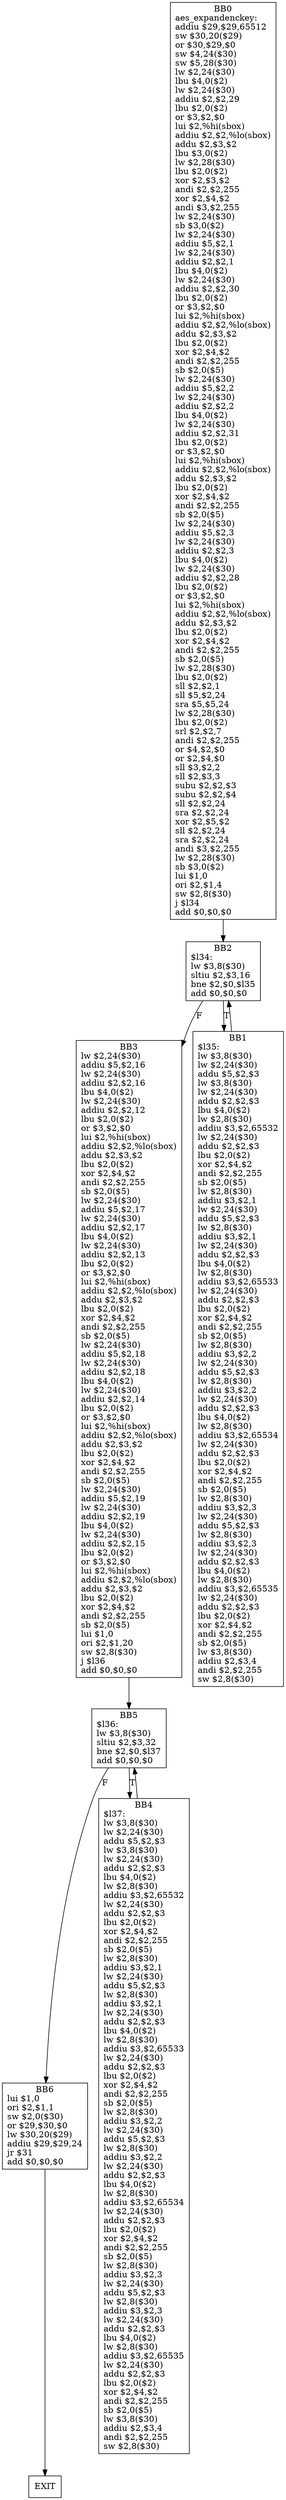 digraph G1 {
node [shape = box];
BB0 [label = "BB0\naes_expandenckey:\laddiu $29,$29,65512\lsw $30,20($29)\lor $30,$29,$0\lsw $4,24($30)\lsw $5,28($30)\llw $2,24($30)\llbu $4,0($2)\llw $2,24($30)\laddiu $2,$2,29\llbu $2,0($2)\lor $3,$2,$0\llui $2,%hi(sbox)\laddiu $2,$2,%lo(sbox)\laddu $2,$3,$2\llbu $3,0($2)\llw $2,28($30)\llbu $2,0($2)\lxor $2,$3,$2\landi $2,$2,255\lxor $2,$4,$2\landi $3,$2,255\llw $2,24($30)\lsb $3,0($2)\llw $2,24($30)\laddiu $5,$2,1\llw $2,24($30)\laddiu $2,$2,1\llbu $4,0($2)\llw $2,24($30)\laddiu $2,$2,30\llbu $2,0($2)\lor $3,$2,$0\llui $2,%hi(sbox)\laddiu $2,$2,%lo(sbox)\laddu $2,$3,$2\llbu $2,0($2)\lxor $2,$4,$2\landi $2,$2,255\lsb $2,0($5)\llw $2,24($30)\laddiu $5,$2,2\llw $2,24($30)\laddiu $2,$2,2\llbu $4,0($2)\llw $2,24($30)\laddiu $2,$2,31\llbu $2,0($2)\lor $3,$2,$0\llui $2,%hi(sbox)\laddiu $2,$2,%lo(sbox)\laddu $2,$3,$2\llbu $2,0($2)\lxor $2,$4,$2\landi $2,$2,255\lsb $2,0($5)\llw $2,24($30)\laddiu $5,$2,3\llw $2,24($30)\laddiu $2,$2,3\llbu $4,0($2)\llw $2,24($30)\laddiu $2,$2,28\llbu $2,0($2)\lor $3,$2,$0\llui $2,%hi(sbox)\laddiu $2,$2,%lo(sbox)\laddu $2,$3,$2\llbu $2,0($2)\lxor $2,$4,$2\landi $2,$2,255\lsb $2,0($5)\llw $2,28($30)\llbu $2,0($2)\lsll $2,$2,1\lsll $5,$2,24\lsra $5,$5,24\llw $2,28($30)\llbu $2,0($2)\lsrl $2,$2,7\landi $2,$2,255\lor $4,$2,$0\lor $2,$4,$0\lsll $3,$2,2\lsll $2,$3,3\lsubu $2,$2,$3\lsubu $2,$2,$4\lsll $2,$2,24\lsra $2,$2,24\lxor $2,$5,$2\lsll $2,$2,24\lsra $2,$2,24\landi $3,$2,255\llw $2,28($30)\lsb $3,0($2)\llui $1,0\lori $2,$1,4\lsw $2,8($30)\lj $l34\ladd $0,$0,$0\l"] ;
BB0 -> BB2 [style = filled, label = ""];
BB2 [label = "BB2\n$l34:\llw $3,8($30)\lsltiu $2,$3,16\lbne $2,$0,$l35\ladd $0,$0,$0\l"] ;
BB2 -> BB3 [style = filled, label = "F"];
BB2 -> BB1[style = filled, label = "T"];
BB3 [label = "BB3\nlw $2,24($30)\laddiu $5,$2,16\llw $2,24($30)\laddiu $2,$2,16\llbu $4,0($2)\llw $2,24($30)\laddiu $2,$2,12\llbu $2,0($2)\lor $3,$2,$0\llui $2,%hi(sbox)\laddiu $2,$2,%lo(sbox)\laddu $2,$3,$2\llbu $2,0($2)\lxor $2,$4,$2\landi $2,$2,255\lsb $2,0($5)\llw $2,24($30)\laddiu $5,$2,17\llw $2,24($30)\laddiu $2,$2,17\llbu $4,0($2)\llw $2,24($30)\laddiu $2,$2,13\llbu $2,0($2)\lor $3,$2,$0\llui $2,%hi(sbox)\laddiu $2,$2,%lo(sbox)\laddu $2,$3,$2\llbu $2,0($2)\lxor $2,$4,$2\landi $2,$2,255\lsb $2,0($5)\llw $2,24($30)\laddiu $5,$2,18\llw $2,24($30)\laddiu $2,$2,18\llbu $4,0($2)\llw $2,24($30)\laddiu $2,$2,14\llbu $2,0($2)\lor $3,$2,$0\llui $2,%hi(sbox)\laddiu $2,$2,%lo(sbox)\laddu $2,$3,$2\llbu $2,0($2)\lxor $2,$4,$2\landi $2,$2,255\lsb $2,0($5)\llw $2,24($30)\laddiu $5,$2,19\llw $2,24($30)\laddiu $2,$2,19\llbu $4,0($2)\llw $2,24($30)\laddiu $2,$2,15\llbu $2,0($2)\lor $3,$2,$0\llui $2,%hi(sbox)\laddiu $2,$2,%lo(sbox)\laddu $2,$3,$2\llbu $2,0($2)\lxor $2,$4,$2\landi $2,$2,255\lsb $2,0($5)\llui $1,0\lori $2,$1,20\lsw $2,8($30)\lj $l36\ladd $0,$0,$0\l"] ;
BB3 -> BB5 [style = filled, label = ""];
BB5 [label = "BB5\n$l36:\llw $3,8($30)\lsltiu $2,$3,32\lbne $2,$0,$l37\ladd $0,$0,$0\l"] ;
BB5 -> BB6 [style = filled, label = "F"];
BB5 -> BB4[style = filled, label = "T"];
BB6 [label = "BB6\nlui $1,0\lori $2,$1,1\lsw $2,0($30)\lor $29,$30,$0\llw $30,20($29)\laddiu $29,$29,24\ljr $31\ladd $0,$0,$0\l"] ;
BB6 -> EXIT  [style = filled, label = ""];
BB4 [label = "BB4\n$l37:\llw $3,8($30)\llw $2,24($30)\laddu $5,$2,$3\llw $3,8($30)\llw $2,24($30)\laddu $2,$2,$3\llbu $4,0($2)\llw $2,8($30)\laddiu $3,$2,65532\llw $2,24($30)\laddu $2,$2,$3\llbu $2,0($2)\lxor $2,$4,$2\landi $2,$2,255\lsb $2,0($5)\llw $2,8($30)\laddiu $3,$2,1\llw $2,24($30)\laddu $5,$2,$3\llw $2,8($30)\laddiu $3,$2,1\llw $2,24($30)\laddu $2,$2,$3\llbu $4,0($2)\llw $2,8($30)\laddiu $3,$2,65533\llw $2,24($30)\laddu $2,$2,$3\llbu $2,0($2)\lxor $2,$4,$2\landi $2,$2,255\lsb $2,0($5)\llw $2,8($30)\laddiu $3,$2,2\llw $2,24($30)\laddu $5,$2,$3\llw $2,8($30)\laddiu $3,$2,2\llw $2,24($30)\laddu $2,$2,$3\llbu $4,0($2)\llw $2,8($30)\laddiu $3,$2,65534\llw $2,24($30)\laddu $2,$2,$3\llbu $2,0($2)\lxor $2,$4,$2\landi $2,$2,255\lsb $2,0($5)\llw $2,8($30)\laddiu $3,$2,3\llw $2,24($30)\laddu $5,$2,$3\llw $2,8($30)\laddiu $3,$2,3\llw $2,24($30)\laddu $2,$2,$3\llbu $4,0($2)\llw $2,8($30)\laddiu $3,$2,65535\llw $2,24($30)\laddu $2,$2,$3\llbu $2,0($2)\lxor $2,$4,$2\landi $2,$2,255\lsb $2,0($5)\llw $3,8($30)\laddiu $2,$3,4\landi $2,$2,255\lsw $2,8($30)\l"] ;
BB4 -> BB5 [style = filled, label = ""];
BB1 [label = "BB1\n$l35:\llw $3,8($30)\llw $2,24($30)\laddu $5,$2,$3\llw $3,8($30)\llw $2,24($30)\laddu $2,$2,$3\llbu $4,0($2)\llw $2,8($30)\laddiu $3,$2,65532\llw $2,24($30)\laddu $2,$2,$3\llbu $2,0($2)\lxor $2,$4,$2\landi $2,$2,255\lsb $2,0($5)\llw $2,8($30)\laddiu $3,$2,1\llw $2,24($30)\laddu $5,$2,$3\llw $2,8($30)\laddiu $3,$2,1\llw $2,24($30)\laddu $2,$2,$3\llbu $4,0($2)\llw $2,8($30)\laddiu $3,$2,65533\llw $2,24($30)\laddu $2,$2,$3\llbu $2,0($2)\lxor $2,$4,$2\landi $2,$2,255\lsb $2,0($5)\llw $2,8($30)\laddiu $3,$2,2\llw $2,24($30)\laddu $5,$2,$3\llw $2,8($30)\laddiu $3,$2,2\llw $2,24($30)\laddu $2,$2,$3\llbu $4,0($2)\llw $2,8($30)\laddiu $3,$2,65534\llw $2,24($30)\laddu $2,$2,$3\llbu $2,0($2)\lxor $2,$4,$2\landi $2,$2,255\lsb $2,0($5)\llw $2,8($30)\laddiu $3,$2,3\llw $2,24($30)\laddu $5,$2,$3\llw $2,8($30)\laddiu $3,$2,3\llw $2,24($30)\laddu $2,$2,$3\llbu $4,0($2)\llw $2,8($30)\laddiu $3,$2,65535\llw $2,24($30)\laddu $2,$2,$3\llbu $2,0($2)\lxor $2,$4,$2\landi $2,$2,255\lsb $2,0($5)\llw $3,8($30)\laddiu $2,$3,4\landi $2,$2,255\lsw $2,8($30)\l"] ;
BB1 -> BB2 [style = filled, label = ""];
}
